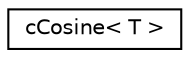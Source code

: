 digraph G
{
  edge [fontname="Helvetica",fontsize="10",labelfontname="Helvetica",labelfontsize="10"];
  node [fontname="Helvetica",fontsize="10",shape=record];
  rankdir="LR";
  Node1 [label="cCosine\< T \>",height=0.2,width=0.4,color="black", fillcolor="white", style="filled",URL="$classcCosine.html"];
}
